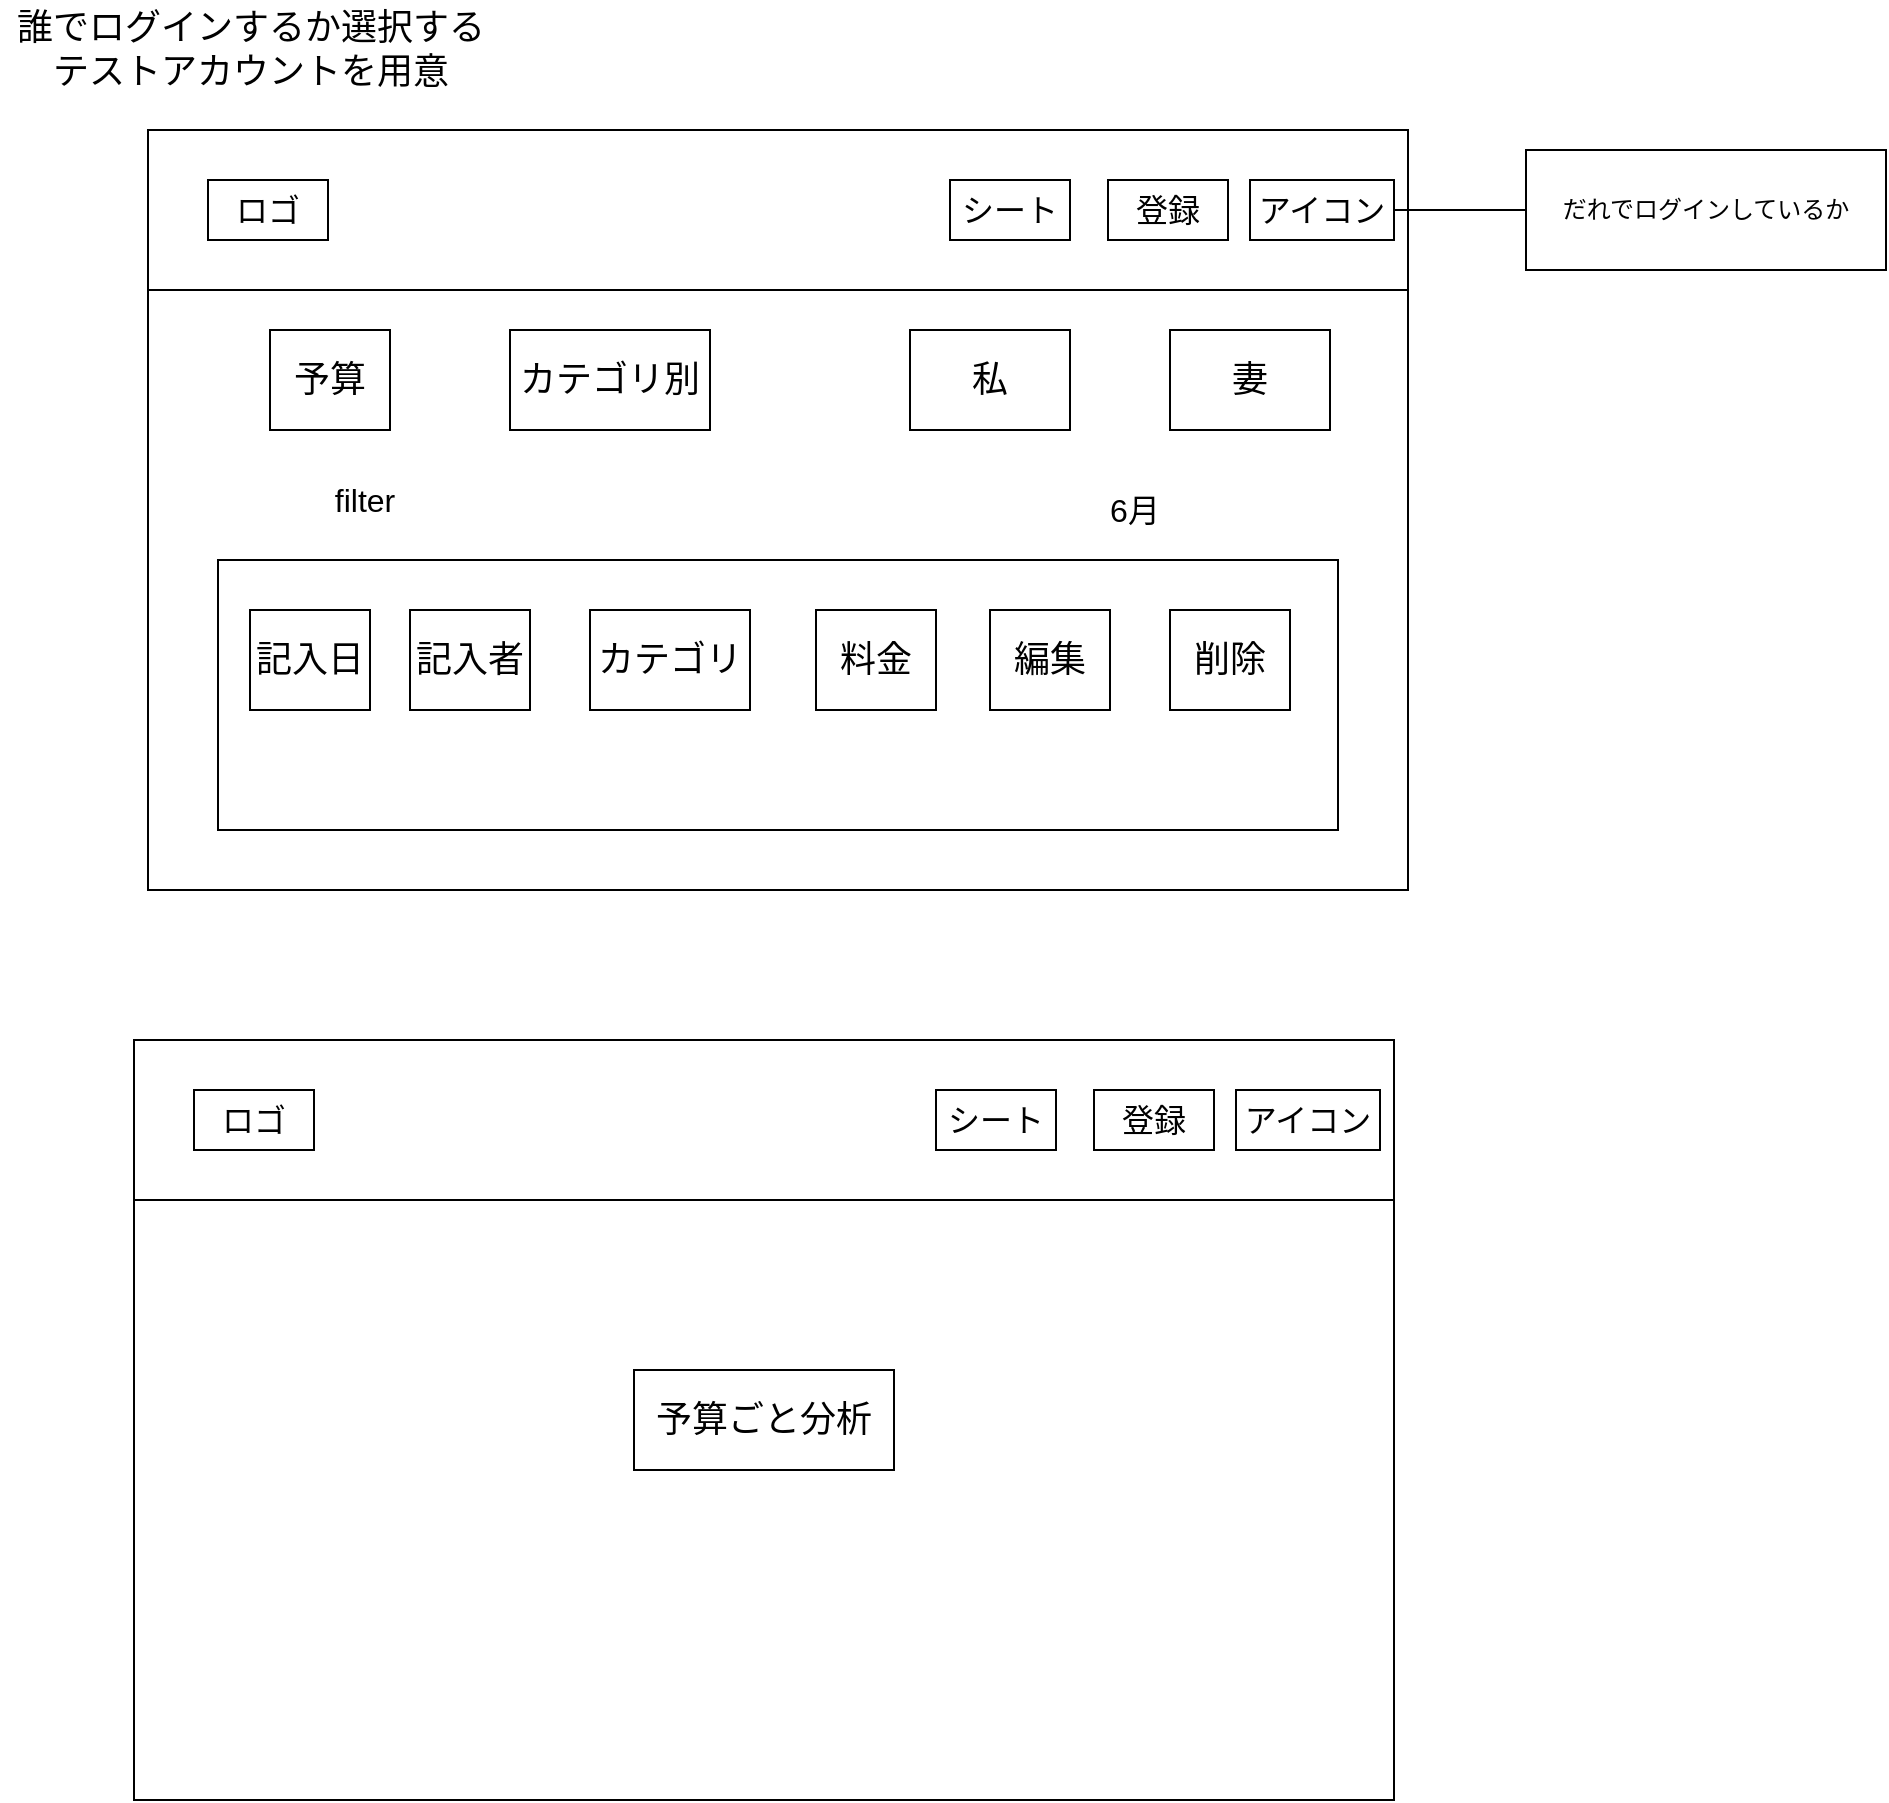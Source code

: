 <mxfile>
    <diagram id="lQh3B5VFjC5ZCFzVqh_3" name="Page-1">
        <mxGraphModel dx="1547" dy="1063" grid="1" gridSize="10" guides="1" tooltips="1" connect="1" arrows="1" fold="1" page="1" pageScale="1" pageWidth="827" pageHeight="1169" math="0" shadow="0">
            <root>
                <mxCell id="0"/>
                <mxCell id="1" parent="0"/>
                <mxCell id="10" value="" style="rounded=0;whiteSpace=wrap;html=1;" parent="1" vertex="1">
                    <mxGeometry x="99" y="125" width="630" height="380" as="geometry"/>
                </mxCell>
                <mxCell id="11" value="" style="rounded=0;whiteSpace=wrap;html=1;" parent="1" vertex="1">
                    <mxGeometry x="99" y="125" width="630" height="80" as="geometry"/>
                </mxCell>
                <mxCell id="12" value="&lt;font size=&quot;3&quot;&gt;ロゴ&lt;/font&gt;" style="rounded=0;whiteSpace=wrap;html=1;" parent="1" vertex="1">
                    <mxGeometry x="129" y="150" width="60" height="30" as="geometry"/>
                </mxCell>
                <mxCell id="13" value="&lt;font size=&quot;3&quot;&gt;シート&lt;/font&gt;" style="rounded=0;whiteSpace=wrap;html=1;" parent="1" vertex="1">
                    <mxGeometry x="500" y="150" width="60" height="30" as="geometry"/>
                </mxCell>
                <mxCell id="15" value="&lt;font size=&quot;3&quot;&gt;アイコン&lt;/font&gt;" style="rounded=0;whiteSpace=wrap;html=1;" parent="1" vertex="1">
                    <mxGeometry x="650" y="150" width="72" height="30" as="geometry"/>
                </mxCell>
                <mxCell id="16" value="" style="rounded=0;whiteSpace=wrap;html=1;" parent="1" vertex="1">
                    <mxGeometry x="134" y="340" width="560" height="135" as="geometry"/>
                </mxCell>
                <mxCell id="17" value="記入者" style="rounded=0;whiteSpace=wrap;html=1;fontSize=18;" parent="1" vertex="1">
                    <mxGeometry x="230" y="365" width="60" height="50" as="geometry"/>
                </mxCell>
                <mxCell id="18" value="カテゴリ" style="rounded=0;whiteSpace=wrap;html=1;fontSize=18;" parent="1" vertex="1">
                    <mxGeometry x="320" y="365" width="80" height="50" as="geometry"/>
                </mxCell>
                <mxCell id="20" value="料金" style="rounded=0;whiteSpace=wrap;html=1;fontSize=18;" parent="1" vertex="1">
                    <mxGeometry x="433" y="365" width="60" height="50" as="geometry"/>
                </mxCell>
                <mxCell id="21" value="編集" style="rounded=0;whiteSpace=wrap;html=1;fontSize=18;" parent="1" vertex="1">
                    <mxGeometry x="520" y="365" width="60" height="50" as="geometry"/>
                </mxCell>
                <mxCell id="22" value="削除" style="rounded=0;whiteSpace=wrap;html=1;fontSize=18;" parent="1" vertex="1">
                    <mxGeometry x="610" y="365" width="60" height="50" as="geometry"/>
                </mxCell>
                <mxCell id="23" value="予算" style="rounded=0;whiteSpace=wrap;html=1;fontSize=18;" parent="1" vertex="1">
                    <mxGeometry x="160" y="225" width="60" height="50" as="geometry"/>
                </mxCell>
                <mxCell id="24" value="カテゴリ別" style="rounded=0;whiteSpace=wrap;html=1;fontSize=18;" parent="1" vertex="1">
                    <mxGeometry x="280" y="225" width="100" height="50" as="geometry"/>
                </mxCell>
                <mxCell id="25" value="私" style="rounded=0;whiteSpace=wrap;html=1;fontSize=18;" parent="1" vertex="1">
                    <mxGeometry x="480" y="225" width="80" height="50" as="geometry"/>
                </mxCell>
                <mxCell id="26" value="妻" style="rounded=0;whiteSpace=wrap;html=1;fontSize=18;" parent="1" vertex="1">
                    <mxGeometry x="610" y="225" width="80" height="50" as="geometry"/>
                </mxCell>
                <mxCell id="27" value="だれでログインしているか" style="rounded=0;whiteSpace=wrap;html=1;" parent="1" vertex="1">
                    <mxGeometry x="788" y="135" width="180" height="60" as="geometry"/>
                </mxCell>
                <mxCell id="29" value="" style="endArrow=none;html=1;entryX=0;entryY=0.5;entryDx=0;entryDy=0;" parent="1" target="27" edge="1">
                    <mxGeometry width="50" height="50" relative="1" as="geometry">
                        <mxPoint x="722" y="165" as="sourcePoint"/>
                        <mxPoint x="568" y="485" as="targetPoint"/>
                    </mxGeometry>
                </mxCell>
                <mxCell id="30" value="誰でログインするか選択する&lt;br&gt;テストアカウントを用意" style="text;html=1;align=center;verticalAlign=middle;resizable=0;points=[];autosize=1;strokeColor=none;fontSize=18;" parent="1" vertex="1">
                    <mxGeometry x="25" y="60" width="250" height="50" as="geometry"/>
                </mxCell>
                <mxCell id="37" value="&lt;font size=&quot;3&quot;&gt;登録&lt;/font&gt;" style="rounded=0;whiteSpace=wrap;html=1;" vertex="1" parent="1">
                    <mxGeometry x="579" y="150" width="60" height="30" as="geometry"/>
                </mxCell>
                <mxCell id="39" value="" style="rounded=0;whiteSpace=wrap;html=1;" vertex="1" parent="1">
                    <mxGeometry x="92" y="580" width="630" height="380" as="geometry"/>
                </mxCell>
                <mxCell id="40" value="" style="rounded=0;whiteSpace=wrap;html=1;" vertex="1" parent="1">
                    <mxGeometry x="92" y="580" width="630" height="80" as="geometry"/>
                </mxCell>
                <mxCell id="41" value="&lt;font size=&quot;3&quot;&gt;ロゴ&lt;/font&gt;" style="rounded=0;whiteSpace=wrap;html=1;" vertex="1" parent="1">
                    <mxGeometry x="122" y="605" width="60" height="30" as="geometry"/>
                </mxCell>
                <mxCell id="42" value="&lt;font size=&quot;3&quot;&gt;シート&lt;/font&gt;" style="rounded=0;whiteSpace=wrap;html=1;" vertex="1" parent="1">
                    <mxGeometry x="493" y="605" width="60" height="30" as="geometry"/>
                </mxCell>
                <mxCell id="43" value="&lt;font size=&quot;3&quot;&gt;アイコン&lt;/font&gt;" style="rounded=0;whiteSpace=wrap;html=1;" vertex="1" parent="1">
                    <mxGeometry x="643" y="605" width="72" height="30" as="geometry"/>
                </mxCell>
                <mxCell id="54" value="&lt;font size=&quot;3&quot;&gt;登録&lt;/font&gt;" style="rounded=0;whiteSpace=wrap;html=1;" vertex="1" parent="1">
                    <mxGeometry x="572" y="605" width="60" height="30" as="geometry"/>
                </mxCell>
                <mxCell id="55" value="予算ごと分析" style="rounded=0;whiteSpace=wrap;html=1;fontSize=18;" vertex="1" parent="1">
                    <mxGeometry x="342" y="745" width="130" height="50" as="geometry"/>
                </mxCell>
                <mxCell id="56" value="&lt;span style=&quot;font-size: 16px&quot;&gt;6月&lt;/span&gt;" style="text;html=1;align=center;verticalAlign=middle;resizable=0;points=[];autosize=1;strokeColor=none;" vertex="1" parent="1">
                    <mxGeometry x="572" y="305" width="40" height="20" as="geometry"/>
                </mxCell>
                <mxCell id="57" value="&lt;span style=&quot;font-size: 16px&quot;&gt;filter&lt;/span&gt;" style="text;html=1;align=center;verticalAlign=middle;resizable=0;points=[];autosize=1;strokeColor=none;" vertex="1" parent="1">
                    <mxGeometry x="182" y="300" width="50" height="20" as="geometry"/>
                </mxCell>
                <mxCell id="59" value="記入日" style="rounded=0;whiteSpace=wrap;html=1;fontSize=18;" vertex="1" parent="1">
                    <mxGeometry x="150" y="365" width="60" height="50" as="geometry"/>
                </mxCell>
            </root>
        </mxGraphModel>
    </diagram>
</mxfile>